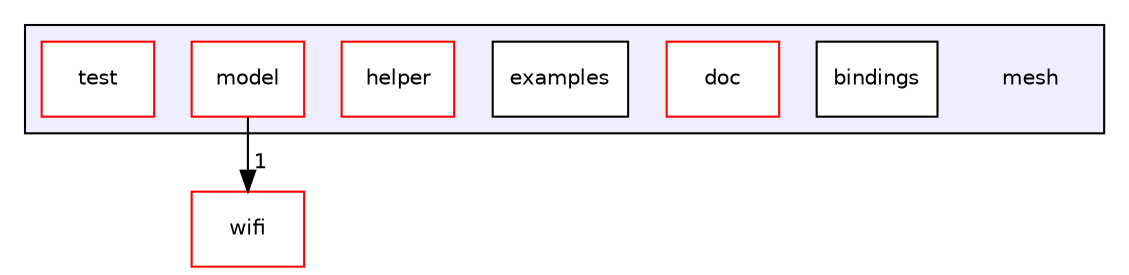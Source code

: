 digraph "mesh" {
  compound=true
  node [ fontsize="10", fontname="Helvetica"];
  edge [ labelfontsize="10", labelfontname="Helvetica"];
  subgraph clusterdir_71786b7bc69a081a150e1a2372e4c3f1 {
    graph [ bgcolor="#eeeeff", pencolor="black", label="" URL="dir_71786b7bc69a081a150e1a2372e4c3f1.html"];
    dir_71786b7bc69a081a150e1a2372e4c3f1 [shape=plaintext label="mesh"];
    dir_84313d260cb5d518f838a0c8fa1676ab [shape=box label="bindings" color="black" fillcolor="white" style="filled" URL="dir_84313d260cb5d518f838a0c8fa1676ab.html"];
    dir_551a89cc805d8a47b3e20f012355e3d4 [shape=box label="doc" color="red" fillcolor="white" style="filled" URL="dir_551a89cc805d8a47b3e20f012355e3d4.html"];
    dir_5bc7884fe6c342e6e16adc4aa8d7329d [shape=box label="examples" color="black" fillcolor="white" style="filled" URL="dir_5bc7884fe6c342e6e16adc4aa8d7329d.html"];
    dir_4a2f50b648211e1bb67164fbc55acc4d [shape=box label="helper" color="red" fillcolor="white" style="filled" URL="dir_4a2f50b648211e1bb67164fbc55acc4d.html"];
    dir_a4b7e01e85b9c193dcc87ec28d510bcd [shape=box label="model" color="red" fillcolor="white" style="filled" URL="dir_a4b7e01e85b9c193dcc87ec28d510bcd.html"];
    dir_b52de8690877ebf958421a8ed014a0b7 [shape=box label="test" color="red" fillcolor="white" style="filled" URL="dir_b52de8690877ebf958421a8ed014a0b7.html"];
  }
  dir_a701b57a7c8453ceba64c1289f0b7340 [shape=box label="wifi" fillcolor="white" style="filled" color="red" URL="dir_a701b57a7c8453ceba64c1289f0b7340.html"];
  dir_a4b7e01e85b9c193dcc87ec28d510bcd->dir_a701b57a7c8453ceba64c1289f0b7340 [headlabel="1", labeldistance=1.5 headhref="dir_000200_000078.html"];
}

